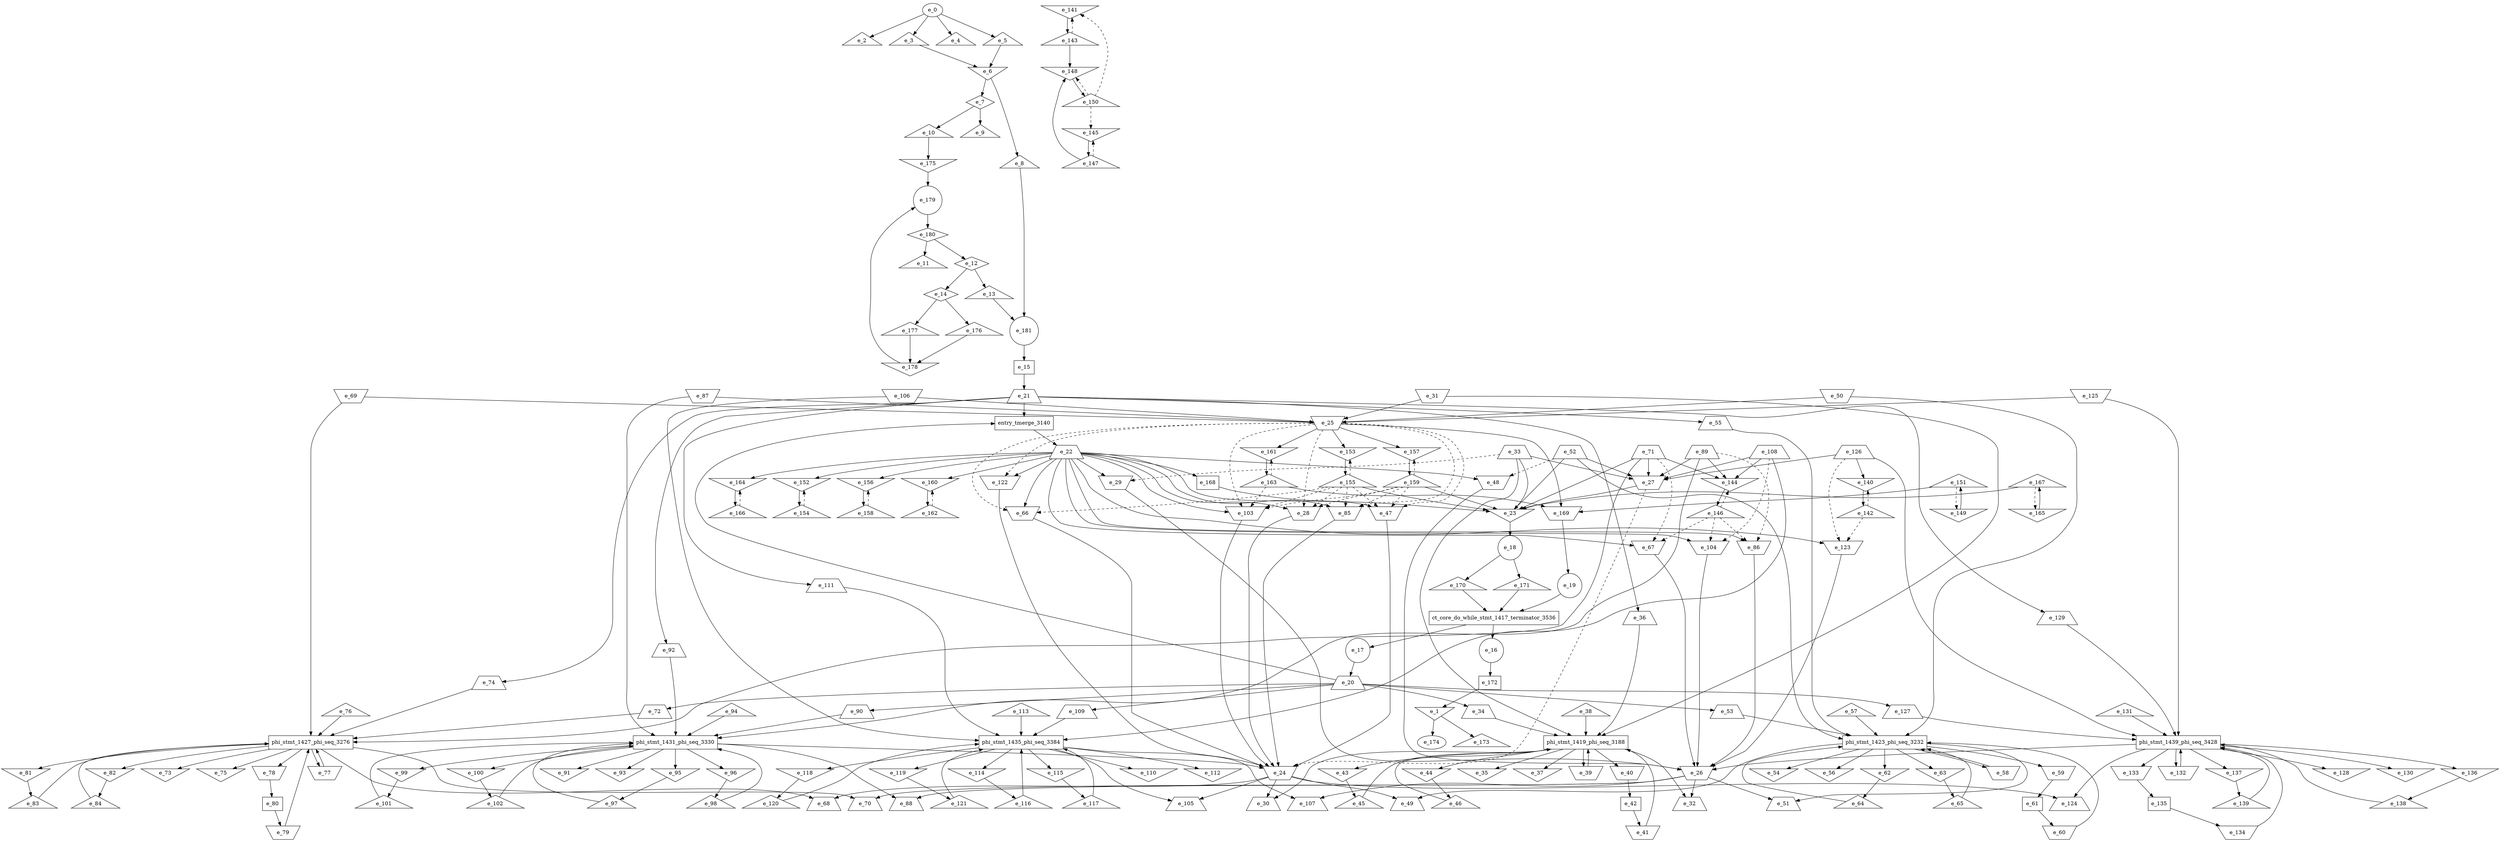 digraph control_path {
  e_0: entry_node : n ;
  e_1 [shape = invtriangle];
  e_2 [shape = triangle];
  e_3 [shape = triangle];
  e_4 [shape = triangle];
  e_5 [shape = triangle];
  e_6 [shape = invtriangle];
  e_7 [shape = diamond];
  e_8 [shape = triangle];
  e_9 [shape = triangle];
  e_10 [shape = triangle];
  e_11 [shape = triangle];
  e_12 [shape = diamond];
  e_13 [shape = triangle];
  e_14 [shape = diamond];
  e_15 [shape = dot];
  e_16 [shape = circle];
  e_17 [shape = circle];
  e_18 [shape = circle];
  e_19 [shape = circle];
  e_20 [shape = trapezium];
  e_21 [shape = trapezium];
  e_22 [shape = trapezium];
  e_23 [shape = invtriangle];
  e_24 [shape = invtrapezium];
  e_25 [shape = invtrapezium];
  e_26 [shape = invtrapezium];
  e_27 [shape = invtrapezium];
  e_28 [shape = invtrapezium];
  e_29 [shape = invtrapezium];
  e_30 [shape = trapezium];
  e_31 [shape = invtrapezium];
  e_32 [shape = trapezium];
  e_33 [shape = trapezium];
  e_34 [shape = trapezium];
  e_35 [shape = invtriangle];
  e_36 [shape = trapezium];
  e_37 [shape = invtriangle];
  e_38 [shape = triangle];
  e_39 [shape = invtrapezium];
  e_40 [shape = invtrapezium];
  e_41 [shape = invtrapezium];
  e_42 [shape = dot];
  e_43 [shape = invtriangle];
  e_44 [shape = invtriangle];
  e_45 [shape = triangle];
  e_46 [shape = triangle];
  e_47 [shape = invtrapezium];
  e_48 [shape = invtrapezium];
  e_49 [shape = trapezium];
  e_50 [shape = invtrapezium];
  e_51 [shape = trapezium];
  e_52 [shape = trapezium];
  e_53 [shape = trapezium];
  e_54 [shape = invtriangle];
  e_55 [shape = trapezium];
  e_56 [shape = invtriangle];
  e_57 [shape = triangle];
  e_58 [shape = invtrapezium];
  e_59 [shape = invtrapezium];
  e_60 [shape = invtrapezium];
  e_61 [shape = dot];
  e_62 [shape = invtriangle];
  e_63 [shape = invtriangle];
  e_64 [shape = triangle];
  e_65 [shape = triangle];
  e_66 [shape = invtrapezium];
  e_67 [shape = invtrapezium];
  e_68 [shape = trapezium];
  e_69 [shape = invtrapezium];
  e_70 [shape = trapezium];
  e_71 [shape = trapezium];
  e_72 [shape = trapezium];
  e_73 [shape = invtriangle];
  e_74 [shape = trapezium];
  e_75 [shape = invtriangle];
  e_76 [shape = triangle];
  e_77 [shape = invtrapezium];
  e_78 [shape = invtrapezium];
  e_79 [shape = invtrapezium];
  e_80 [shape = dot];
  e_81 [shape = invtriangle];
  e_82 [shape = invtriangle];
  e_83 [shape = triangle];
  e_84 [shape = triangle];
  e_85 [shape = invtrapezium];
  e_86 [shape = invtrapezium];
  e_87 [shape = invtrapezium];
  e_88 [shape = trapezium];
  e_89 [shape = trapezium];
  e_90 [shape = trapezium];
  e_91 [shape = invtriangle];
  e_92 [shape = trapezium];
  e_93 [shape = invtriangle];
  e_94 [shape = triangle];
  e_95 [shape = invtriangle];
  e_96 [shape = invtriangle];
  e_97 [shape = triangle];
  e_98 [shape = triangle];
  e_99 [shape = invtriangle];
  e_100 [shape = invtriangle];
  e_101 [shape = triangle];
  e_102 [shape = triangle];
  e_103 [shape = invtrapezium];
  e_104 [shape = invtrapezium];
  e_105 [shape = trapezium];
  e_106 [shape = invtrapezium];
  e_107 [shape = trapezium];
  e_108 [shape = trapezium];
  e_109 [shape = trapezium];
  e_110 [shape = invtriangle];
  e_111 [shape = trapezium];
  e_112 [shape = invtriangle];
  e_113 [shape = triangle];
  e_114 [shape = invtriangle];
  e_115 [shape = invtriangle];
  e_116 [shape = triangle];
  e_117 [shape = triangle];
  e_118 [shape = invtriangle];
  e_119 [shape = invtriangle];
  e_120 [shape = triangle];
  e_121 [shape = triangle];
  e_122 [shape = invtrapezium];
  e_123 [shape = invtrapezium];
  e_124 [shape = trapezium];
  e_125 [shape = invtrapezium];
  e_126 [shape = trapezium];
  e_127 [shape = trapezium];
  e_128 [shape = invtriangle];
  e_129 [shape = trapezium];
  e_130 [shape = invtriangle];
  e_131 [shape = triangle];
  e_132 [shape = invtrapezium];
  e_133 [shape = invtrapezium];
  e_134 [shape = invtrapezium];
  e_135 [shape = dot];
  e_136 [shape = invtriangle];
  e_137 [shape = invtriangle];
  e_138 [shape = triangle];
  e_139 [shape = triangle];
  e_140 [shape = invtriangle];
  e_141 [shape = invtriangle];
  e_142 [shape = triangle];
  e_143 [shape = triangle];
  e_144 [shape = invtriangle];
  e_145 [shape = invtriangle];
  e_146 [shape = triangle];
  e_147 [shape = triangle];
  e_148 [shape = invtriangle];
  e_149 [shape = invtriangle];
  e_150 [shape = triangle];
  e_151 [shape = triangle];
  e_152 [shape = invtriangle];
  e_153 [shape = invtriangle];
  e_154 [shape = triangle];
  e_155 [shape = triangle];
  e_156 [shape = invtriangle];
  e_157 [shape = invtriangle];
  e_158 [shape = triangle];
  e_159 [shape = triangle];
  e_160 [shape = invtriangle];
  e_161 [shape = invtriangle];
  e_162 [shape = triangle];
  e_163 [shape = triangle];
  e_164 [shape = invtriangle];
  e_165 [shape = invtriangle];
  e_166 [shape = triangle];
  e_167 [shape = triangle];
  e_168 [shape = dot];
  e_169 [shape = invtrapezium];
  e_170 [shape = triangle];
  e_171 [shape = triangle];
  e_172 [shape = dot];
  e_173 [shape = triangle];
  e_174: exit_node : s ;
  e_175 [shape = invtriangle];
  e_176 [shape = triangle];
  e_177 [shape = triangle];
  e_178 [shape = invtriangle];
  e_179 [shape = circle];
  e_180 [shape = diamond];
  e_181 [shape = circle];
  e_172 -> e_1;
  e_0 -> e_2;
  e_0 -> e_3;
  e_0 -> e_4;
  e_0 -> e_5;
  e_3 -> e_6;
  e_5 -> e_6;
  e_6 -> e_7;
  e_6 -> e_8;
  e_7 -> e_9;
  e_7 -> e_10;
  e_180 -> e_11;
  e_180 -> e_12;
  e_12 -> e_13;
  e_12 -> e_14;
  e_181 -> e_15;
  e_23 -> e_18;
  e_169 -> e_19;
  e_17 -> e_20;
  e_15 -> e_21;
  e_168 -> e_23;
  e_155 -> e_23;
  e_167 -> e_23;
  e_159 -> e_23;
  e_33 -> e_23;
  e_27 -> e_23;
  e_71 -> e_23;
  e_52 -> e_23;
  e_47 -> e_24;
  e_85 -> e_24;
  e_103 -> e_24;
  e_28 -> e_24;
  e_122 -> e_24;
  e_66 -> e_24;
  e_27 -> e_24[style = dashed];
  e_87 -> e_25;
  e_125 -> e_25;
  e_106 -> e_25;
  e_31 -> e_25;
  e_50 -> e_25;
  e_69 -> e_25;
  e_86 -> e_26;
  e_123 -> e_26;
  e_104 -> e_26;
  e_29 -> e_26;
  e_48 -> e_26;
  e_67 -> e_26;
  e_126 -> e_27;
  e_108 -> e_27;
  e_33 -> e_27;
  e_71 -> e_27;
  e_52 -> e_27;
  e_89 -> e_27;
  e_22 -> e_28;
  e_155 -> e_28[style = dashed];
  e_159 -> e_28[style = dashed];
  e_25 -> e_28[style = dashed];
  e_22 -> e_29;
  e_33 -> e_29[style = dashed];
  e_24 -> e_30;
  e_26 -> e_32;
  e_20 -> e_34;
  e_21 -> e_36;
  e_42 -> e_41;
  e_40 -> e_42;
  e_43 -> e_45;
  e_44 -> e_46;
  e_22 -> e_47;
  e_155 -> e_47[style = dashed];
  e_159 -> e_47[style = dashed];
  e_25 -> e_47[style = dashed];
  e_22 -> e_48;
  e_52 -> e_48[style = dashed];
  e_24 -> e_49;
  e_26 -> e_51;
  e_20 -> e_53;
  e_21 -> e_55;
  e_61 -> e_60;
  e_59 -> e_61;
  e_62 -> e_64;
  e_63 -> e_65;
  e_22 -> e_66;
  e_155 -> e_66[style = dashed];
  e_25 -> e_66[style = dashed];
  e_22 -> e_67;
  e_146 -> e_67[style = dashed];
  e_71 -> e_67[style = dashed];
  e_24 -> e_68;
  e_26 -> e_70;
  e_20 -> e_72;
  e_21 -> e_74;
  e_80 -> e_79;
  e_78 -> e_80;
  e_81 -> e_83;
  e_82 -> e_84;
  e_22 -> e_85;
  e_155 -> e_85[style = dashed];
  e_159 -> e_85[style = dashed];
  e_25 -> e_85[style = dashed];
  e_22 -> e_86;
  e_146 -> e_86[style = dashed];
  e_89 -> e_86[style = dashed];
  e_26 -> e_88;
  e_20 -> e_90;
  e_21 -> e_92;
  e_95 -> e_97;
  e_96 -> e_98;
  e_99 -> e_101;
  e_100 -> e_102;
  e_22 -> e_103;
  e_163 -> e_103[style = dashed];
  e_155 -> e_103[style = dashed];
  e_159 -> e_103[style = dashed];
  e_25 -> e_103[style = dashed];
  e_22 -> e_104;
  e_146 -> e_104[style = dashed];
  e_108 -> e_104[style = dashed];
  e_24 -> e_105;
  e_26 -> e_107;
  e_20 -> e_109;
  e_21 -> e_111;
  e_114 -> e_116;
  e_115 -> e_117;
  e_118 -> e_120;
  e_119 -> e_121;
  e_22 -> e_122;
  e_25 -> e_122[style = dashed];
  e_22 -> e_123;
  e_126 -> e_123[style = dashed];
  e_142 -> e_123[style = dashed];
  e_24 -> e_124;
  e_20 -> e_127;
  e_21 -> e_129;
  e_135 -> e_134;
  e_133 -> e_135;
  e_136 -> e_138;
  e_137 -> e_139;
  e_126 -> e_140;
  e_142 -> e_140[style = dashed];
  e_150 -> e_141[style = dashed];
  e_143 -> e_141[style = dashed];
  e_140 -> e_142;
  e_141 -> e_143;
  e_108 -> e_144;
  e_71 -> e_144;
  e_89 -> e_144;
  e_146 -> e_144[style = dashed];
  e_147 -> e_145[style = dashed];
  e_150 -> e_145[style = dashed];
  e_144 -> e_146;
  e_145 -> e_147;
  e_147 -> e_148;
  e_143 -> e_148;
  e_150 -> e_148[style = dashed];
  e_151 -> e_149[style = dashed];
  e_148 -> e_150;
  e_149 -> e_151;
  e_22 -> e_152;
  e_154 -> e_152[style = dashed];
  e_25 -> e_153;
  e_155 -> e_153[style = dashed];
  e_152 -> e_154;
  e_153 -> e_155;
  e_22 -> e_156;
  e_158 -> e_156[style = dashed];
  e_25 -> e_157;
  e_159 -> e_157[style = dashed];
  e_156 -> e_158;
  e_157 -> e_159;
  e_22 -> e_160;
  e_162 -> e_160[style = dashed];
  e_25 -> e_161;
  e_163 -> e_161[style = dashed];
  e_160 -> e_162;
  e_161 -> e_163;
  e_22 -> e_164;
  e_166 -> e_164[style = dashed];
  e_167 -> e_165[style = dashed];
  e_164 -> e_166;
  e_165 -> e_167;
  e_22 -> e_168;
  e_163 -> e_169;
  e_151 -> e_169;
  e_25 -> e_169;
  e_18 -> e_170;
  e_18 -> e_171;
  e_16 -> e_172;
  e_1 -> e_173;
  e_1 -> e_174;
  e_10 -> e_175;
  e_14 -> e_176;
  e_14 -> e_177;
  e_176 -> e_178;
  e_177 -> e_178;
  e_175 -> e_179;
  e_178 -> e_179;
  e_179 -> e_180;
  e_8 -> e_181;
  e_13 -> e_181;
  ct_core_do_while_stmt_1417_terminator_3536 [shape=rectangle];
e_19 -> ct_core_do_while_stmt_1417_terminator_3536;
e_171 -> ct_core_do_while_stmt_1417_terminator_3536;
e_170 -> ct_core_do_while_stmt_1417_terminator_3536;
ct_core_do_while_stmt_1417_terminator_3536 -> e_17;
ct_core_do_while_stmt_1417_terminator_3536 -> e_16;
  phi_stmt_1419_phi_seq_3188 [shape=rectangle];
e_36 -> phi_stmt_1419_phi_seq_3188;
phi_stmt_1419_phi_seq_3188 -> e_39;
phi_stmt_1419_phi_seq_3188 -> e_40;
phi_stmt_1419_phi_seq_3188 -> e_37;
e_39 -> phi_stmt_1419_phi_seq_3188;
e_41 -> phi_stmt_1419_phi_seq_3188;
e_34 -> phi_stmt_1419_phi_seq_3188;
phi_stmt_1419_phi_seq_3188 -> e_43;
phi_stmt_1419_phi_seq_3188 -> e_44;
phi_stmt_1419_phi_seq_3188 -> e_35;
e_45 -> phi_stmt_1419_phi_seq_3188;
e_46 -> phi_stmt_1419_phi_seq_3188;
e_31 -> phi_stmt_1419_phi_seq_3188;
e_33 -> phi_stmt_1419_phi_seq_3188;
phi_stmt_1419_phi_seq_3188 -> e_30;
phi_stmt_1419_phi_seq_3188 -> e_32;
e_38 -> phi_stmt_1419_phi_seq_3188;
  phi_stmt_1423_phi_seq_3232 [shape=rectangle];
e_55 -> phi_stmt_1423_phi_seq_3232;
phi_stmt_1423_phi_seq_3232 -> e_58;
phi_stmt_1423_phi_seq_3232 -> e_59;
phi_stmt_1423_phi_seq_3232 -> e_56;
e_58 -> phi_stmt_1423_phi_seq_3232;
e_60 -> phi_stmt_1423_phi_seq_3232;
e_53 -> phi_stmt_1423_phi_seq_3232;
phi_stmt_1423_phi_seq_3232 -> e_62;
phi_stmt_1423_phi_seq_3232 -> e_63;
phi_stmt_1423_phi_seq_3232 -> e_54;
e_64 -> phi_stmt_1423_phi_seq_3232;
e_65 -> phi_stmt_1423_phi_seq_3232;
e_50 -> phi_stmt_1423_phi_seq_3232;
e_52 -> phi_stmt_1423_phi_seq_3232;
phi_stmt_1423_phi_seq_3232 -> e_49;
phi_stmt_1423_phi_seq_3232 -> e_51;
e_57 -> phi_stmt_1423_phi_seq_3232;
  phi_stmt_1427_phi_seq_3276 [shape=rectangle];
e_74 -> phi_stmt_1427_phi_seq_3276;
phi_stmt_1427_phi_seq_3276 -> e_77;
phi_stmt_1427_phi_seq_3276 -> e_78;
phi_stmt_1427_phi_seq_3276 -> e_75;
e_77 -> phi_stmt_1427_phi_seq_3276;
e_79 -> phi_stmt_1427_phi_seq_3276;
e_72 -> phi_stmt_1427_phi_seq_3276;
phi_stmt_1427_phi_seq_3276 -> e_81;
phi_stmt_1427_phi_seq_3276 -> e_82;
phi_stmt_1427_phi_seq_3276 -> e_73;
e_83 -> phi_stmt_1427_phi_seq_3276;
e_84 -> phi_stmt_1427_phi_seq_3276;
e_69 -> phi_stmt_1427_phi_seq_3276;
e_71 -> phi_stmt_1427_phi_seq_3276;
phi_stmt_1427_phi_seq_3276 -> e_68;
phi_stmt_1427_phi_seq_3276 -> e_70;
e_76 -> phi_stmt_1427_phi_seq_3276;
  phi_stmt_1431_phi_seq_3330 [shape=rectangle];
e_92 -> phi_stmt_1431_phi_seq_3330;
phi_stmt_1431_phi_seq_3330 -> e_95;
phi_stmt_1431_phi_seq_3330 -> e_96;
phi_stmt_1431_phi_seq_3330 -> e_93;
e_97 -> phi_stmt_1431_phi_seq_3330;
e_98 -> phi_stmt_1431_phi_seq_3330;
e_90 -> phi_stmt_1431_phi_seq_3330;
phi_stmt_1431_phi_seq_3330 -> e_99;
phi_stmt_1431_phi_seq_3330 -> e_100;
phi_stmt_1431_phi_seq_3330 -> e_91;
e_101 -> phi_stmt_1431_phi_seq_3330;
e_102 -> phi_stmt_1431_phi_seq_3330;
e_87 -> phi_stmt_1431_phi_seq_3330;
e_89 -> phi_stmt_1431_phi_seq_3330;
phi_stmt_1431_phi_seq_3330 -> e_24;
phi_stmt_1431_phi_seq_3330 -> e_88;
e_94 -> phi_stmt_1431_phi_seq_3330;
  phi_stmt_1435_phi_seq_3384 [shape=rectangle];
e_111 -> phi_stmt_1435_phi_seq_3384;
phi_stmt_1435_phi_seq_3384 -> e_114;
phi_stmt_1435_phi_seq_3384 -> e_115;
phi_stmt_1435_phi_seq_3384 -> e_112;
e_116 -> phi_stmt_1435_phi_seq_3384;
e_117 -> phi_stmt_1435_phi_seq_3384;
e_109 -> phi_stmt_1435_phi_seq_3384;
phi_stmt_1435_phi_seq_3384 -> e_118;
phi_stmt_1435_phi_seq_3384 -> e_119;
phi_stmt_1435_phi_seq_3384 -> e_110;
e_120 -> phi_stmt_1435_phi_seq_3384;
e_121 -> phi_stmt_1435_phi_seq_3384;
e_106 -> phi_stmt_1435_phi_seq_3384;
e_108 -> phi_stmt_1435_phi_seq_3384;
phi_stmt_1435_phi_seq_3384 -> e_105;
phi_stmt_1435_phi_seq_3384 -> e_107;
e_113 -> phi_stmt_1435_phi_seq_3384;
  phi_stmt_1439_phi_seq_3428 [shape=rectangle];
e_129 -> phi_stmt_1439_phi_seq_3428;
phi_stmt_1439_phi_seq_3428 -> e_132;
phi_stmt_1439_phi_seq_3428 -> e_133;
phi_stmt_1439_phi_seq_3428 -> e_130;
e_132 -> phi_stmt_1439_phi_seq_3428;
e_134 -> phi_stmt_1439_phi_seq_3428;
e_127 -> phi_stmt_1439_phi_seq_3428;
phi_stmt_1439_phi_seq_3428 -> e_136;
phi_stmt_1439_phi_seq_3428 -> e_137;
phi_stmt_1439_phi_seq_3428 -> e_128;
e_138 -> phi_stmt_1439_phi_seq_3428;
e_139 -> phi_stmt_1439_phi_seq_3428;
e_125 -> phi_stmt_1439_phi_seq_3428;
e_126 -> phi_stmt_1439_phi_seq_3428;
phi_stmt_1439_phi_seq_3428 -> e_124;
phi_stmt_1439_phi_seq_3428 -> e_26;
e_131 -> phi_stmt_1439_phi_seq_3428;
entry_tmerge_3140 [shape = rectangle]; 
e_20 -> entry_tmerge_3140;
e_21 -> entry_tmerge_3140;
entry_tmerge_3140 -> e_22;
}
